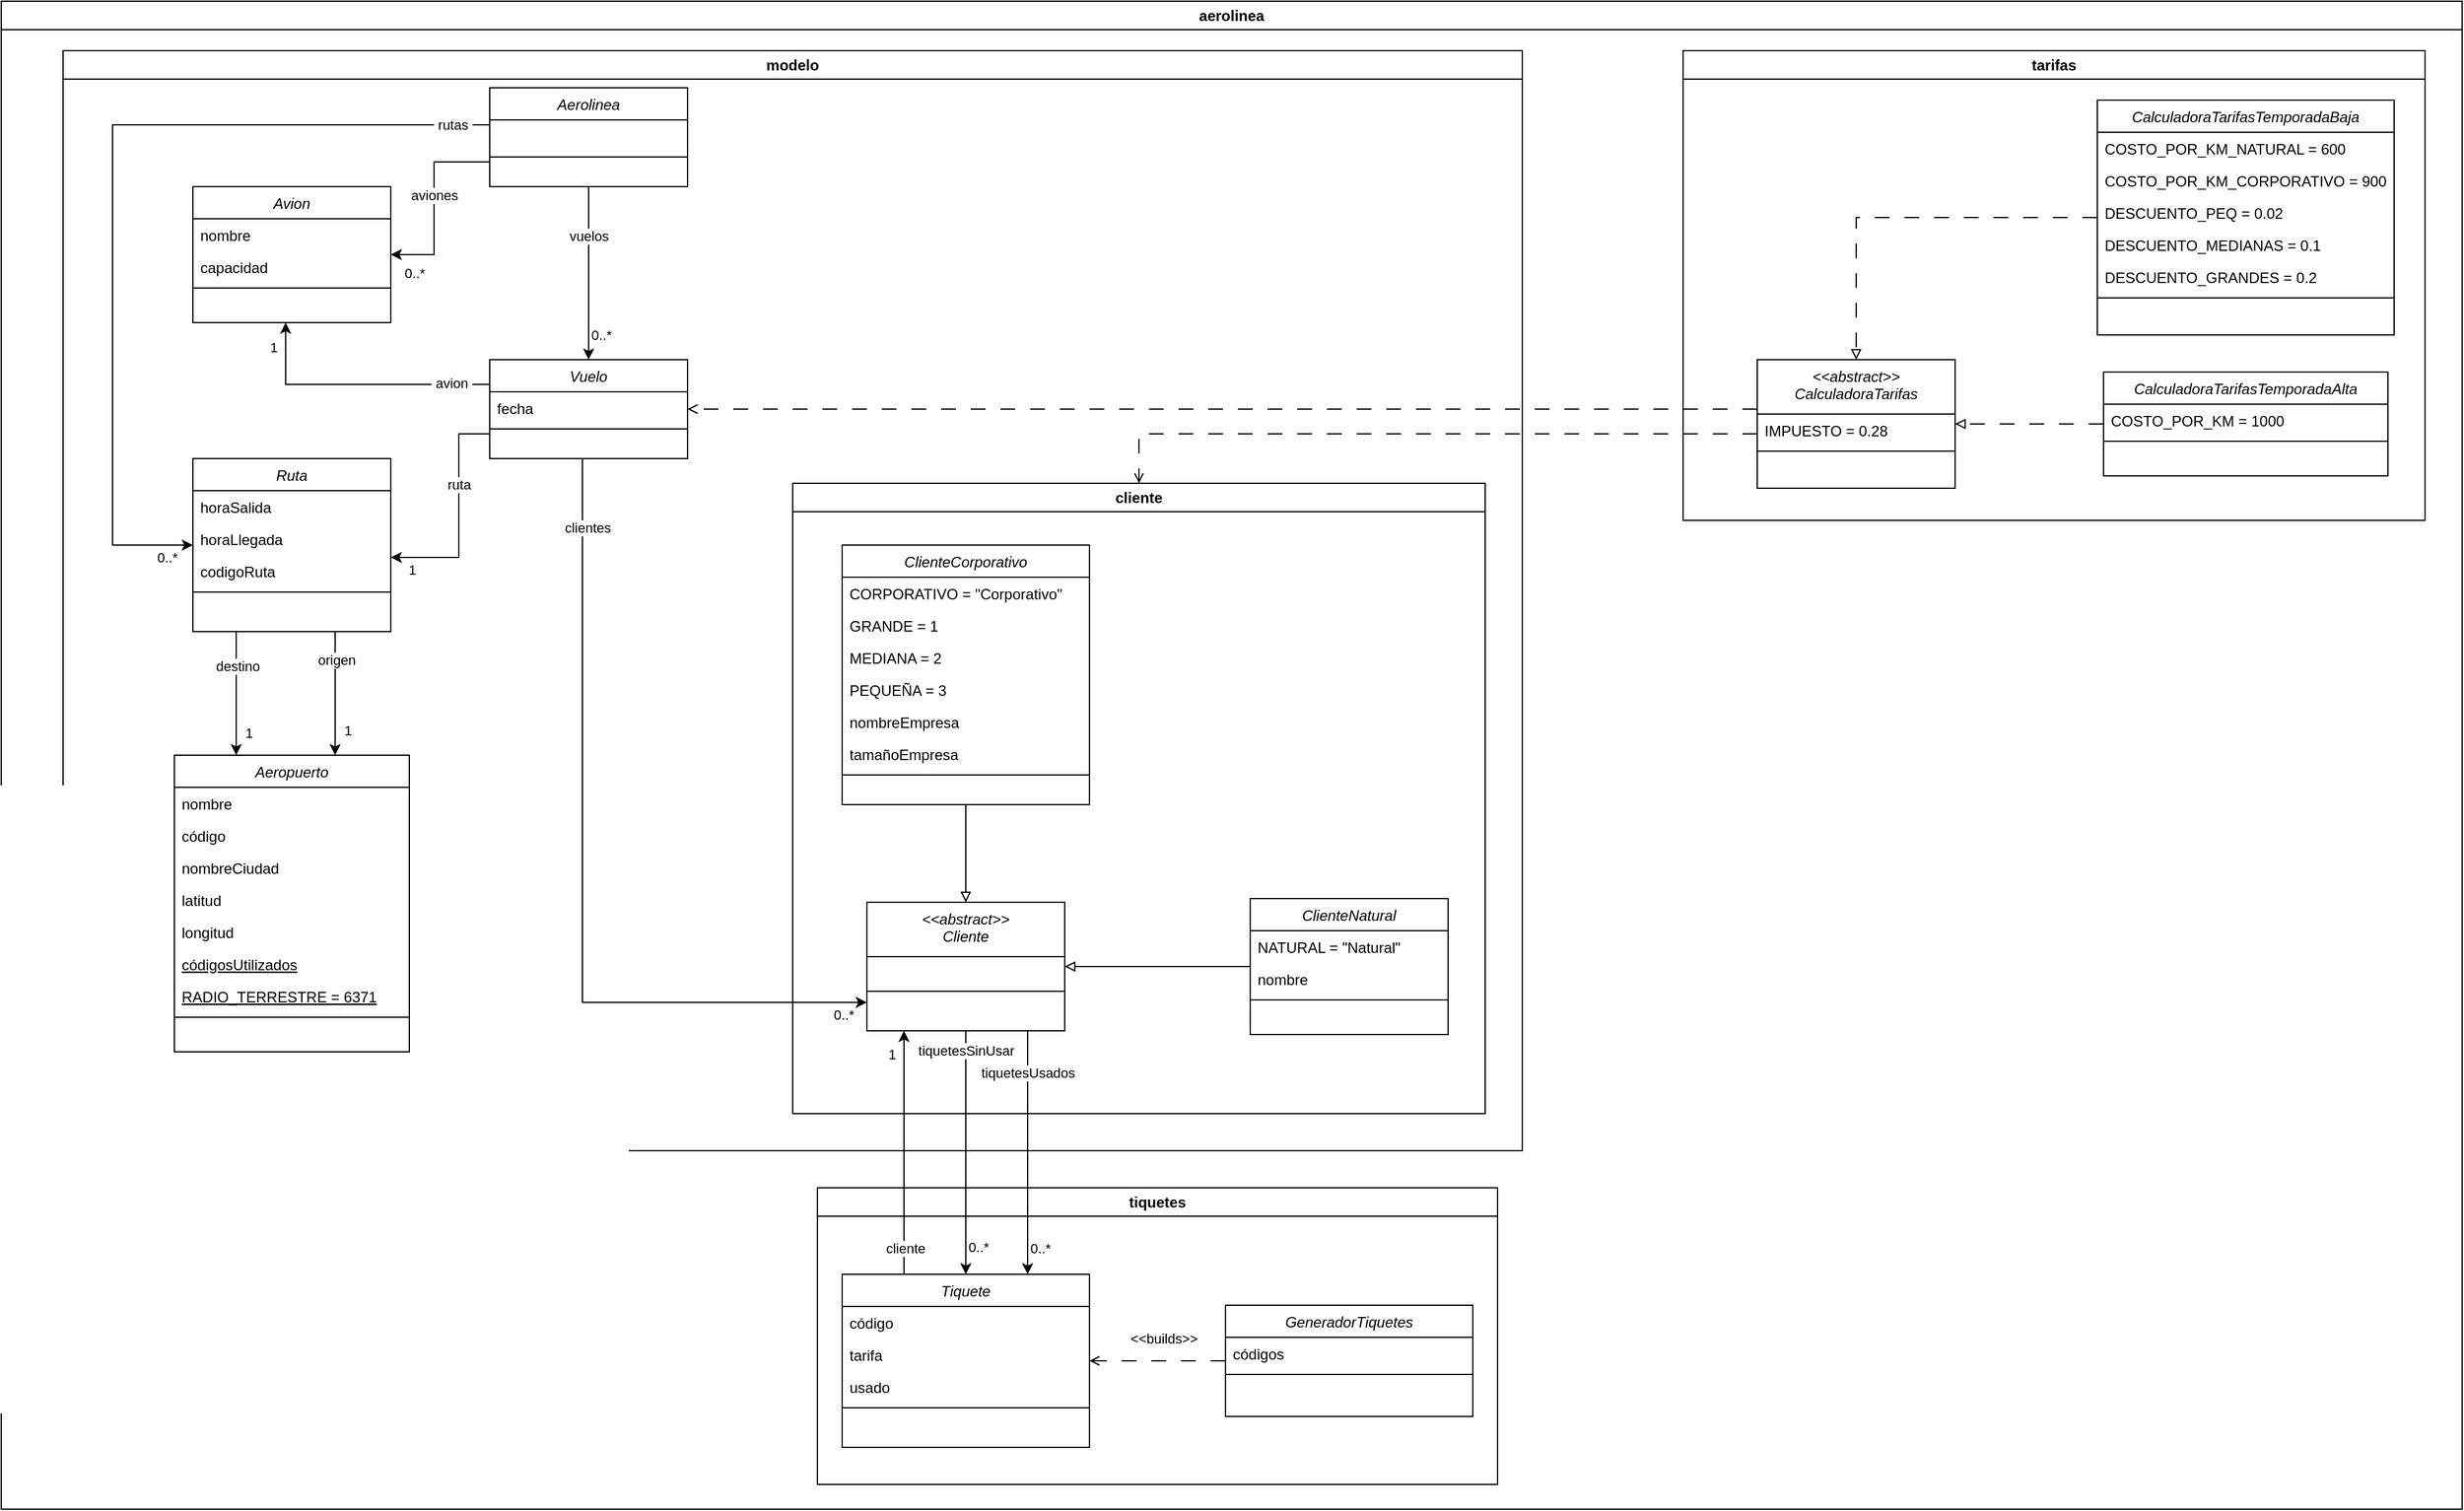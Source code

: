 <mxfile version="24.2.1" type="device">
  <diagram id="C5RBs43oDa-KdzZeNtuy" name="Page-1">
    <mxGraphModel dx="1026" dy="692" grid="1" gridSize="10" guides="1" tooltips="1" connect="1" arrows="1" fold="1" page="1" pageScale="1" pageWidth="3300" pageHeight="4681" math="0" shadow="0">
      <root>
        <mxCell id="WIyWlLk6GJQsqaUBKTNV-0" />
        <mxCell id="WIyWlLk6GJQsqaUBKTNV-1" parent="WIyWlLk6GJQsqaUBKTNV-0" />
        <mxCell id="BWTMFTz7C0LnyQWDMruu-101" value="aerolinea" style="swimlane;whiteSpace=wrap;html=1;" parent="WIyWlLk6GJQsqaUBKTNV-1" vertex="1">
          <mxGeometry x="100" y="830" width="1990" height="1220" as="geometry">
            <mxRectangle x="100" y="830" width="90" height="30" as="alternateBounds" />
          </mxGeometry>
        </mxCell>
        <mxCell id="BWTMFTz7C0LnyQWDMruu-44" value="modelo" style="swimlane;whiteSpace=wrap;html=1;" parent="BWTMFTz7C0LnyQWDMruu-101" vertex="1">
          <mxGeometry x="50" y="40" width="1180" height="890" as="geometry" />
        </mxCell>
        <mxCell id="BWTMFTz7C0LnyQWDMruu-68" value="cliente" style="swimlane;whiteSpace=wrap;html=1;" parent="BWTMFTz7C0LnyQWDMruu-44" vertex="1">
          <mxGeometry x="590" y="350" width="560" height="510" as="geometry" />
        </mxCell>
        <mxCell id="BWTMFTz7C0LnyQWDMruu-51" value="ClienteCorporativo" style="swimlane;fontStyle=2;align=center;verticalAlign=top;childLayout=stackLayout;horizontal=1;startSize=26;horizontalStack=0;resizeParent=1;resizeLast=0;collapsible=1;marginBottom=0;rounded=0;shadow=0;strokeWidth=1;" parent="BWTMFTz7C0LnyQWDMruu-68" vertex="1">
          <mxGeometry x="40" y="50" width="200" height="210" as="geometry">
            <mxRectangle x="230" y="140" width="160" height="26" as="alternateBounds" />
          </mxGeometry>
        </mxCell>
        <mxCell id="BWTMFTz7C0LnyQWDMruu-52" value="CORPORATIVO = &quot;Corporativo&quot;" style="text;align=left;verticalAlign=top;spacingLeft=4;spacingRight=4;overflow=hidden;rotatable=0;points=[[0,0.5],[1,0.5]];portConstraint=eastwest;" parent="BWTMFTz7C0LnyQWDMruu-51" vertex="1">
          <mxGeometry y="26" width="200" height="26" as="geometry" />
        </mxCell>
        <mxCell id="BWTMFTz7C0LnyQWDMruu-63" value="GRANDE = 1" style="text;align=left;verticalAlign=top;spacingLeft=4;spacingRight=4;overflow=hidden;rotatable=0;points=[[0,0.5],[1,0.5]];portConstraint=eastwest;" parent="BWTMFTz7C0LnyQWDMruu-51" vertex="1">
          <mxGeometry y="52" width="200" height="26" as="geometry" />
        </mxCell>
        <mxCell id="BWTMFTz7C0LnyQWDMruu-64" value="MEDIANA = 2" style="text;align=left;verticalAlign=top;spacingLeft=4;spacingRight=4;overflow=hidden;rotatable=0;points=[[0,0.5],[1,0.5]];portConstraint=eastwest;" parent="BWTMFTz7C0LnyQWDMruu-51" vertex="1">
          <mxGeometry y="78" width="200" height="26" as="geometry" />
        </mxCell>
        <mxCell id="BWTMFTz7C0LnyQWDMruu-65" value="PEQUEÑA = 3" style="text;align=left;verticalAlign=top;spacingLeft=4;spacingRight=4;overflow=hidden;rotatable=0;points=[[0,0.5],[1,0.5]];portConstraint=eastwest;" parent="BWTMFTz7C0LnyQWDMruu-51" vertex="1">
          <mxGeometry y="104" width="200" height="26" as="geometry" />
        </mxCell>
        <mxCell id="BWTMFTz7C0LnyQWDMruu-66" value="nombreEmpresa" style="text;align=left;verticalAlign=top;spacingLeft=4;spacingRight=4;overflow=hidden;rotatable=0;points=[[0,0.5],[1,0.5]];portConstraint=eastwest;" parent="BWTMFTz7C0LnyQWDMruu-51" vertex="1">
          <mxGeometry y="130" width="200" height="26" as="geometry" />
        </mxCell>
        <mxCell id="BWTMFTz7C0LnyQWDMruu-67" value="tamañoEmpresa" style="text;align=left;verticalAlign=top;spacingLeft=4;spacingRight=4;overflow=hidden;rotatable=0;points=[[0,0.5],[1,0.5]];portConstraint=eastwest;" parent="BWTMFTz7C0LnyQWDMruu-51" vertex="1">
          <mxGeometry y="156" width="200" height="26" as="geometry" />
        </mxCell>
        <mxCell id="BWTMFTz7C0LnyQWDMruu-53" value="" style="line;html=1;strokeWidth=1;align=left;verticalAlign=middle;spacingTop=-1;spacingLeft=3;spacingRight=3;rotatable=0;labelPosition=right;points=[];portConstraint=eastwest;" parent="BWTMFTz7C0LnyQWDMruu-51" vertex="1">
          <mxGeometry y="182" width="200" height="8" as="geometry" />
        </mxCell>
        <mxCell id="BWTMFTz7C0LnyQWDMruu-45" value="&lt;&lt;abstract&gt;&gt;&#xa;Cliente" style="swimlane;fontStyle=2;align=center;verticalAlign=top;childLayout=stackLayout;horizontal=1;startSize=44;horizontalStack=0;resizeParent=1;resizeLast=0;collapsible=1;marginBottom=0;rounded=0;shadow=0;strokeWidth=1;" parent="BWTMFTz7C0LnyQWDMruu-68" vertex="1">
          <mxGeometry x="60" y="339" width="160" height="104" as="geometry">
            <mxRectangle x="230" y="140" width="160" height="26" as="alternateBounds" />
          </mxGeometry>
        </mxCell>
        <mxCell id="BWTMFTz7C0LnyQWDMruu-46" value="fecha" style="text;align=left;verticalAlign=top;spacingLeft=4;spacingRight=4;overflow=hidden;rotatable=0;points=[[0,0.5],[1,0.5]];portConstraint=eastwest;fontColor=#FFFFFF;" parent="BWTMFTz7C0LnyQWDMruu-45" vertex="1">
          <mxGeometry y="44" width="160" height="24" as="geometry" />
        </mxCell>
        <mxCell id="BWTMFTz7C0LnyQWDMruu-47" value="" style="line;html=1;strokeWidth=1;align=left;verticalAlign=middle;spacingTop=-1;spacingLeft=3;spacingRight=3;rotatable=0;labelPosition=right;points=[];portConstraint=eastwest;" parent="BWTMFTz7C0LnyQWDMruu-45" vertex="1">
          <mxGeometry y="68" width="160" height="8" as="geometry" />
        </mxCell>
        <mxCell id="BWTMFTz7C0LnyQWDMruu-58" style="edgeStyle=orthogonalEdgeStyle;rounded=0;orthogonalLoop=1;jettySize=auto;html=1;endArrow=block;endFill=0;" parent="BWTMFTz7C0LnyQWDMruu-68" source="BWTMFTz7C0LnyQWDMruu-51" target="BWTMFTz7C0LnyQWDMruu-45" edge="1">
          <mxGeometry relative="1" as="geometry" />
        </mxCell>
        <mxCell id="BWTMFTz7C0LnyQWDMruu-54" value="ClienteNatural" style="swimlane;fontStyle=2;align=center;verticalAlign=top;childLayout=stackLayout;horizontal=1;startSize=26;horizontalStack=0;resizeParent=1;resizeLast=0;collapsible=1;marginBottom=0;rounded=0;shadow=0;strokeWidth=1;" parent="BWTMFTz7C0LnyQWDMruu-68" vertex="1">
          <mxGeometry x="370" y="336" width="160" height="110" as="geometry">
            <mxRectangle x="230" y="140" width="160" height="26" as="alternateBounds" />
          </mxGeometry>
        </mxCell>
        <mxCell id="BWTMFTz7C0LnyQWDMruu-55" value="NATURAL = &quot;Natural&quot;" style="text;align=left;verticalAlign=top;spacingLeft=4;spacingRight=4;overflow=hidden;rotatable=0;points=[[0,0.5],[1,0.5]];portConstraint=eastwest;" parent="BWTMFTz7C0LnyQWDMruu-54" vertex="1">
          <mxGeometry y="26" width="160" height="26" as="geometry" />
        </mxCell>
        <mxCell id="BWTMFTz7C0LnyQWDMruu-62" value="nombre" style="text;align=left;verticalAlign=top;spacingLeft=4;spacingRight=4;overflow=hidden;rotatable=0;points=[[0,0.5],[1,0.5]];portConstraint=eastwest;fontStyle=0" parent="BWTMFTz7C0LnyQWDMruu-54" vertex="1">
          <mxGeometry y="52" width="160" height="26" as="geometry" />
        </mxCell>
        <mxCell id="BWTMFTz7C0LnyQWDMruu-56" value="" style="line;html=1;strokeWidth=1;align=left;verticalAlign=middle;spacingTop=-1;spacingLeft=3;spacingRight=3;rotatable=0;labelPosition=right;points=[];portConstraint=eastwest;" parent="BWTMFTz7C0LnyQWDMruu-54" vertex="1">
          <mxGeometry y="78" width="160" height="8" as="geometry" />
        </mxCell>
        <mxCell id="BWTMFTz7C0LnyQWDMruu-57" style="edgeStyle=orthogonalEdgeStyle;rounded=0;orthogonalLoop=1;jettySize=auto;html=1;endArrow=block;endFill=0;" parent="BWTMFTz7C0LnyQWDMruu-68" source="BWTMFTz7C0LnyQWDMruu-54" target="BWTMFTz7C0LnyQWDMruu-45" edge="1">
          <mxGeometry relative="1" as="geometry" />
        </mxCell>
        <mxCell id="BWTMFTz7C0LnyQWDMruu-3" value="Aerolinea" style="swimlane;fontStyle=2;align=center;verticalAlign=top;childLayout=stackLayout;horizontal=1;startSize=26;horizontalStack=0;resizeParent=1;resizeLast=0;collapsible=1;marginBottom=0;rounded=0;shadow=0;strokeWidth=1;" parent="BWTMFTz7C0LnyQWDMruu-44" vertex="1">
          <mxGeometry x="345" y="30" width="160" height="80" as="geometry">
            <mxRectangle x="230" y="140" width="160" height="26" as="alternateBounds" />
          </mxGeometry>
        </mxCell>
        <mxCell id="BWTMFTz7C0LnyQWDMruu-4" value="fecha" style="text;align=left;verticalAlign=top;spacingLeft=4;spacingRight=4;overflow=hidden;rotatable=0;points=[[0,0.5],[1,0.5]];portConstraint=eastwest;fontColor=#FFFFFF;" parent="BWTMFTz7C0LnyQWDMruu-3" vertex="1">
          <mxGeometry y="26" width="160" height="26" as="geometry" />
        </mxCell>
        <mxCell id="BWTMFTz7C0LnyQWDMruu-5" value="" style="line;html=1;strokeWidth=1;align=left;verticalAlign=middle;spacingTop=-1;spacingLeft=3;spacingRight=3;rotatable=0;labelPosition=right;points=[];portConstraint=eastwest;" parent="BWTMFTz7C0LnyQWDMruu-3" vertex="1">
          <mxGeometry y="52" width="160" height="8" as="geometry" />
        </mxCell>
        <mxCell id="zkfFHV4jXpPFQw0GAbJ--0" value="Vuelo" style="swimlane;fontStyle=2;align=center;verticalAlign=top;childLayout=stackLayout;horizontal=1;startSize=26;horizontalStack=0;resizeParent=1;resizeLast=0;collapsible=1;marginBottom=0;rounded=0;shadow=0;strokeWidth=1;" parent="BWTMFTz7C0LnyQWDMruu-44" vertex="1">
          <mxGeometry x="345" y="250" width="160" height="80" as="geometry">
            <mxRectangle x="230" y="140" width="160" height="26" as="alternateBounds" />
          </mxGeometry>
        </mxCell>
        <mxCell id="zkfFHV4jXpPFQw0GAbJ--1" value="fecha" style="text;align=left;verticalAlign=top;spacingLeft=4;spacingRight=4;overflow=hidden;rotatable=0;points=[[0,0.5],[1,0.5]];portConstraint=eastwest;" parent="zkfFHV4jXpPFQw0GAbJ--0" vertex="1">
          <mxGeometry y="26" width="160" height="26" as="geometry" />
        </mxCell>
        <mxCell id="zkfFHV4jXpPFQw0GAbJ--4" value="" style="line;html=1;strokeWidth=1;align=left;verticalAlign=middle;spacingTop=-1;spacingLeft=3;spacingRight=3;rotatable=0;labelPosition=right;points=[];portConstraint=eastwest;" parent="zkfFHV4jXpPFQw0GAbJ--0" vertex="1">
          <mxGeometry y="52" width="160" height="8" as="geometry" />
        </mxCell>
        <mxCell id="BWTMFTz7C0LnyQWDMruu-0" value="Avion" style="swimlane;fontStyle=2;align=center;verticalAlign=top;childLayout=stackLayout;horizontal=1;startSize=26;horizontalStack=0;resizeParent=1;resizeLast=0;collapsible=1;marginBottom=0;rounded=0;shadow=0;strokeWidth=1;" parent="BWTMFTz7C0LnyQWDMruu-44" vertex="1">
          <mxGeometry x="105" y="110" width="160" height="110" as="geometry">
            <mxRectangle x="230" y="140" width="160" height="26" as="alternateBounds" />
          </mxGeometry>
        </mxCell>
        <mxCell id="BWTMFTz7C0LnyQWDMruu-12" value="nombre" style="text;align=left;verticalAlign=top;spacingLeft=4;spacingRight=4;overflow=hidden;rotatable=0;points=[[0,0.5],[1,0.5]];portConstraint=eastwest;" parent="BWTMFTz7C0LnyQWDMruu-0" vertex="1">
          <mxGeometry y="26" width="160" height="26" as="geometry" />
        </mxCell>
        <mxCell id="BWTMFTz7C0LnyQWDMruu-1" value="capacidad" style="text;align=left;verticalAlign=top;spacingLeft=4;spacingRight=4;overflow=hidden;rotatable=0;points=[[0,0.5],[1,0.5]];portConstraint=eastwest;" parent="BWTMFTz7C0LnyQWDMruu-0" vertex="1">
          <mxGeometry y="52" width="160" height="26" as="geometry" />
        </mxCell>
        <mxCell id="BWTMFTz7C0LnyQWDMruu-2" value="" style="line;html=1;strokeWidth=1;align=left;verticalAlign=middle;spacingTop=-1;spacingLeft=3;spacingRight=3;rotatable=0;labelPosition=right;points=[];portConstraint=eastwest;" parent="BWTMFTz7C0LnyQWDMruu-0" vertex="1">
          <mxGeometry y="78" width="160" height="8" as="geometry" />
        </mxCell>
        <mxCell id="BWTMFTz7C0LnyQWDMruu-6" value="Ruta" style="swimlane;fontStyle=2;align=center;verticalAlign=top;childLayout=stackLayout;horizontal=1;startSize=26;horizontalStack=0;resizeParent=1;resizeLast=0;collapsible=1;marginBottom=0;rounded=0;shadow=0;strokeWidth=1;" parent="BWTMFTz7C0LnyQWDMruu-44" vertex="1">
          <mxGeometry x="105" y="330" width="160" height="140" as="geometry">
            <mxRectangle x="230" y="140" width="160" height="26" as="alternateBounds" />
          </mxGeometry>
        </mxCell>
        <mxCell id="BWTMFTz7C0LnyQWDMruu-13" value="horaSalida" style="text;align=left;verticalAlign=top;spacingLeft=4;spacingRight=4;overflow=hidden;rotatable=0;points=[[0,0.5],[1,0.5]];portConstraint=eastwest;" parent="BWTMFTz7C0LnyQWDMruu-6" vertex="1">
          <mxGeometry y="26" width="160" height="26" as="geometry" />
        </mxCell>
        <mxCell id="BWTMFTz7C0LnyQWDMruu-14" value="horaLlegada" style="text;align=left;verticalAlign=top;spacingLeft=4;spacingRight=4;overflow=hidden;rotatable=0;points=[[0,0.5],[1,0.5]];portConstraint=eastwest;" parent="BWTMFTz7C0LnyQWDMruu-6" vertex="1">
          <mxGeometry y="52" width="160" height="26" as="geometry" />
        </mxCell>
        <mxCell id="BWTMFTz7C0LnyQWDMruu-7" value="codigoRuta" style="text;align=left;verticalAlign=top;spacingLeft=4;spacingRight=4;overflow=hidden;rotatable=0;points=[[0,0.5],[1,0.5]];portConstraint=eastwest;" parent="BWTMFTz7C0LnyQWDMruu-6" vertex="1">
          <mxGeometry y="78" width="160" height="26" as="geometry" />
        </mxCell>
        <mxCell id="BWTMFTz7C0LnyQWDMruu-8" value="" style="line;html=1;strokeWidth=1;align=left;verticalAlign=middle;spacingTop=-1;spacingLeft=3;spacingRight=3;rotatable=0;labelPosition=right;points=[];portConstraint=eastwest;" parent="BWTMFTz7C0LnyQWDMruu-6" vertex="1">
          <mxGeometry y="104" width="160" height="8" as="geometry" />
        </mxCell>
        <mxCell id="BWTMFTz7C0LnyQWDMruu-9" value="Aeropuerto" style="swimlane;fontStyle=2;align=center;verticalAlign=top;childLayout=stackLayout;horizontal=1;startSize=26;horizontalStack=0;resizeParent=1;resizeLast=0;collapsible=1;marginBottom=0;rounded=0;shadow=0;strokeWidth=1;" parent="BWTMFTz7C0LnyQWDMruu-44" vertex="1">
          <mxGeometry x="90" y="570" width="190" height="240" as="geometry">
            <mxRectangle x="230" y="140" width="160" height="26" as="alternateBounds" />
          </mxGeometry>
        </mxCell>
        <mxCell id="BWTMFTz7C0LnyQWDMruu-15" value="nombre" style="text;align=left;verticalAlign=top;spacingLeft=4;spacingRight=4;overflow=hidden;rotatable=0;points=[[0,0.5],[1,0.5]];portConstraint=eastwest;" parent="BWTMFTz7C0LnyQWDMruu-9" vertex="1">
          <mxGeometry y="26" width="190" height="26" as="geometry" />
        </mxCell>
        <mxCell id="BWTMFTz7C0LnyQWDMruu-16" value="código" style="text;align=left;verticalAlign=top;spacingLeft=4;spacingRight=4;overflow=hidden;rotatable=0;points=[[0,0.5],[1,0.5]];portConstraint=eastwest;" parent="BWTMFTz7C0LnyQWDMruu-9" vertex="1">
          <mxGeometry y="52" width="190" height="26" as="geometry" />
        </mxCell>
        <mxCell id="BWTMFTz7C0LnyQWDMruu-17" value="nombreCiudad" style="text;align=left;verticalAlign=top;spacingLeft=4;spacingRight=4;overflow=hidden;rotatable=0;points=[[0,0.5],[1,0.5]];portConstraint=eastwest;" parent="BWTMFTz7C0LnyQWDMruu-9" vertex="1">
          <mxGeometry y="78" width="190" height="26" as="geometry" />
        </mxCell>
        <mxCell id="BWTMFTz7C0LnyQWDMruu-18" value="latitud" style="text;align=left;verticalAlign=top;spacingLeft=4;spacingRight=4;overflow=hidden;rotatable=0;points=[[0,0.5],[1,0.5]];portConstraint=eastwest;" parent="BWTMFTz7C0LnyQWDMruu-9" vertex="1">
          <mxGeometry y="104" width="190" height="26" as="geometry" />
        </mxCell>
        <mxCell id="BWTMFTz7C0LnyQWDMruu-19" value="longitud" style="text;align=left;verticalAlign=top;spacingLeft=4;spacingRight=4;overflow=hidden;rotatable=0;points=[[0,0.5],[1,0.5]];portConstraint=eastwest;" parent="BWTMFTz7C0LnyQWDMruu-9" vertex="1">
          <mxGeometry y="130" width="190" height="26" as="geometry" />
        </mxCell>
        <mxCell id="BWTMFTz7C0LnyQWDMruu-20" value="códigosUtilizados" style="text;align=left;verticalAlign=top;spacingLeft=4;spacingRight=4;overflow=hidden;rotatable=0;points=[[0,0.5],[1,0.5]];portConstraint=eastwest;fontStyle=4" parent="BWTMFTz7C0LnyQWDMruu-9" vertex="1">
          <mxGeometry y="156" width="190" height="26" as="geometry" />
        </mxCell>
        <mxCell id="BWTMFTz7C0LnyQWDMruu-10" value="RADIO_TERRESTRE = 6371" style="text;align=left;verticalAlign=top;spacingLeft=4;spacingRight=4;overflow=hidden;rotatable=0;points=[[0,0.5],[1,0.5]];portConstraint=eastwest;fontStyle=4" parent="BWTMFTz7C0LnyQWDMruu-9" vertex="1">
          <mxGeometry y="182" width="190" height="26" as="geometry" />
        </mxCell>
        <mxCell id="BWTMFTz7C0LnyQWDMruu-11" value="" style="line;html=1;strokeWidth=1;align=left;verticalAlign=middle;spacingTop=-1;spacingLeft=3;spacingRight=3;rotatable=0;labelPosition=right;points=[];portConstraint=eastwest;" parent="BWTMFTz7C0LnyQWDMruu-9" vertex="1">
          <mxGeometry y="208" width="190" height="8" as="geometry" />
        </mxCell>
        <mxCell id="BWTMFTz7C0LnyQWDMruu-39" style="edgeStyle=orthogonalEdgeStyle;rounded=0;orthogonalLoop=1;jettySize=auto;html=1;" parent="BWTMFTz7C0LnyQWDMruu-44" source="BWTMFTz7C0LnyQWDMruu-3" target="zkfFHV4jXpPFQw0GAbJ--0" edge="1">
          <mxGeometry relative="1" as="geometry" />
        </mxCell>
        <mxCell id="BWTMFTz7C0LnyQWDMruu-40" value="vuelos" style="edgeLabel;html=1;align=center;verticalAlign=middle;resizable=0;points=[];" parent="BWTMFTz7C0LnyQWDMruu-39" vertex="1" connectable="0">
          <mxGeometry x="-0.302" y="1" relative="1" as="geometry">
            <mxPoint x="-1" y="-9" as="offset" />
          </mxGeometry>
        </mxCell>
        <mxCell id="BWTMFTz7C0LnyQWDMruu-41" value="0..*" style="edgeLabel;html=1;align=center;verticalAlign=middle;resizable=0;points=[];" parent="BWTMFTz7C0LnyQWDMruu-39" vertex="1" connectable="0">
          <mxGeometry x="0.63" y="3" relative="1" as="geometry">
            <mxPoint x="7" y="6" as="offset" />
          </mxGeometry>
        </mxCell>
        <mxCell id="BWTMFTz7C0LnyQWDMruu-69" style="edgeStyle=orthogonalEdgeStyle;rounded=0;orthogonalLoop=1;jettySize=auto;html=1;" parent="BWTMFTz7C0LnyQWDMruu-44" source="zkfFHV4jXpPFQw0GAbJ--0" target="BWTMFTz7C0LnyQWDMruu-45" edge="1">
          <mxGeometry relative="1" as="geometry">
            <Array as="points">
              <mxPoint x="420" y="770" />
            </Array>
          </mxGeometry>
        </mxCell>
        <mxCell id="BWTMFTz7C0LnyQWDMruu-70" value="clientes" style="edgeLabel;html=1;align=center;verticalAlign=middle;resizable=0;points=[];" parent="BWTMFTz7C0LnyQWDMruu-69" vertex="1" connectable="0">
          <mxGeometry x="-0.833" y="4" relative="1" as="geometry">
            <mxPoint as="offset" />
          </mxGeometry>
        </mxCell>
        <mxCell id="BWTMFTz7C0LnyQWDMruu-71" value="0..*" style="edgeLabel;html=1;align=center;verticalAlign=middle;resizable=0;points=[];" parent="BWTMFTz7C0LnyQWDMruu-69" vertex="1" connectable="0">
          <mxGeometry x="0.548" y="-4" relative="1" as="geometry">
            <mxPoint x="132" y="6" as="offset" />
          </mxGeometry>
        </mxCell>
        <mxCell id="BWTMFTz7C0LnyQWDMruu-31" value="1" style="edgeStyle=orthogonalEdgeStyle;rounded=0;orthogonalLoop=1;jettySize=auto;html=1;" parent="BWTMFTz7C0LnyQWDMruu-44" source="zkfFHV4jXpPFQw0GAbJ--0" target="BWTMFTz7C0LnyQWDMruu-0" edge="1">
          <mxGeometry x="0.809" y="10" relative="1" as="geometry">
            <Array as="points">
              <mxPoint x="180" y="270" />
            </Array>
            <mxPoint y="-1" as="offset" />
          </mxGeometry>
        </mxCell>
        <mxCell id="BWTMFTz7C0LnyQWDMruu-32" value="&amp;nbsp;avion&amp;nbsp;" style="edgeLabel;html=1;align=center;verticalAlign=middle;resizable=0;points=[];" parent="BWTMFTz7C0LnyQWDMruu-31" vertex="1" connectable="0">
          <mxGeometry x="-0.709" y="-1" relative="1" as="geometry">
            <mxPoint as="offset" />
          </mxGeometry>
        </mxCell>
        <mxCell id="BWTMFTz7C0LnyQWDMruu-36" style="edgeStyle=orthogonalEdgeStyle;rounded=0;orthogonalLoop=1;jettySize=auto;html=1;" parent="BWTMFTz7C0LnyQWDMruu-44" source="BWTMFTz7C0LnyQWDMruu-3" target="BWTMFTz7C0LnyQWDMruu-0" edge="1">
          <mxGeometry relative="1" as="geometry">
            <Array as="points">
              <mxPoint x="300" y="90" />
              <mxPoint x="300" y="165" />
            </Array>
          </mxGeometry>
        </mxCell>
        <mxCell id="BWTMFTz7C0LnyQWDMruu-37" value="aviones" style="edgeLabel;html=1;align=center;verticalAlign=middle;resizable=0;points=[];" parent="BWTMFTz7C0LnyQWDMruu-36" vertex="1" connectable="0">
          <mxGeometry x="-0.071" relative="1" as="geometry">
            <mxPoint as="offset" />
          </mxGeometry>
        </mxCell>
        <mxCell id="BWTMFTz7C0LnyQWDMruu-38" value="0..*" style="edgeLabel;html=1;align=center;verticalAlign=middle;resizable=0;points=[];" parent="BWTMFTz7C0LnyQWDMruu-36" vertex="1" connectable="0">
          <mxGeometry x="0.688" y="-1" relative="1" as="geometry">
            <mxPoint x="-5" y="16" as="offset" />
          </mxGeometry>
        </mxCell>
        <mxCell id="BWTMFTz7C0LnyQWDMruu-33" style="edgeStyle=orthogonalEdgeStyle;rounded=0;orthogonalLoop=1;jettySize=auto;html=1;" parent="BWTMFTz7C0LnyQWDMruu-44" source="BWTMFTz7C0LnyQWDMruu-3" target="BWTMFTz7C0LnyQWDMruu-6" edge="1">
          <mxGeometry relative="1" as="geometry">
            <Array as="points">
              <mxPoint x="40" y="60" />
              <mxPoint x="40" y="400" />
            </Array>
          </mxGeometry>
        </mxCell>
        <mxCell id="BWTMFTz7C0LnyQWDMruu-34" value="&amp;nbsp;rutas&amp;nbsp;" style="edgeLabel;html=1;align=center;verticalAlign=middle;resizable=0;points=[];" parent="BWTMFTz7C0LnyQWDMruu-33" vertex="1" connectable="0">
          <mxGeometry x="-0.841" relative="1" as="geometry">
            <mxPoint x="26" as="offset" />
          </mxGeometry>
        </mxCell>
        <mxCell id="BWTMFTz7C0LnyQWDMruu-35" value="0..*" style="edgeLabel;html=1;align=center;verticalAlign=middle;resizable=0;points=[];" parent="BWTMFTz7C0LnyQWDMruu-33" vertex="1" connectable="0">
          <mxGeometry x="0.915" y="1" relative="1" as="geometry">
            <mxPoint x="9" y="11" as="offset" />
          </mxGeometry>
        </mxCell>
        <mxCell id="BWTMFTz7C0LnyQWDMruu-28" style="edgeStyle=orthogonalEdgeStyle;rounded=0;orthogonalLoop=1;jettySize=auto;html=1;" parent="BWTMFTz7C0LnyQWDMruu-44" source="zkfFHV4jXpPFQw0GAbJ--0" target="BWTMFTz7C0LnyQWDMruu-6" edge="1">
          <mxGeometry relative="1" as="geometry">
            <mxPoint x="360" y="380" as="sourcePoint" />
            <Array as="points">
              <mxPoint x="320" y="310" />
              <mxPoint x="320" y="410" />
            </Array>
          </mxGeometry>
        </mxCell>
        <mxCell id="BWTMFTz7C0LnyQWDMruu-29" value="ruta" style="edgeLabel;html=1;align=center;verticalAlign=middle;resizable=0;points=[];" parent="BWTMFTz7C0LnyQWDMruu-28" vertex="1" connectable="0">
          <mxGeometry x="-0.549" relative="1" as="geometry">
            <mxPoint y="25" as="offset" />
          </mxGeometry>
        </mxCell>
        <mxCell id="BWTMFTz7C0LnyQWDMruu-30" value="1" style="edgeLabel;html=1;align=center;verticalAlign=middle;resizable=0;points=[];" parent="BWTMFTz7C0LnyQWDMruu-28" vertex="1" connectable="0">
          <mxGeometry x="0.816" y="1" relative="1" as="geometry">
            <mxPoint y="9" as="offset" />
          </mxGeometry>
        </mxCell>
        <mxCell id="BWTMFTz7C0LnyQWDMruu-21" style="edgeStyle=orthogonalEdgeStyle;rounded=0;orthogonalLoop=1;jettySize=auto;html=1;" parent="BWTMFTz7C0LnyQWDMruu-44" source="BWTMFTz7C0LnyQWDMruu-6" target="BWTMFTz7C0LnyQWDMruu-9" edge="1">
          <mxGeometry relative="1" as="geometry">
            <Array as="points">
              <mxPoint x="220" y="530" />
              <mxPoint x="220" y="530" />
            </Array>
          </mxGeometry>
        </mxCell>
        <mxCell id="BWTMFTz7C0LnyQWDMruu-23" value="origen" style="edgeLabel;html=1;align=center;verticalAlign=middle;resizable=0;points=[];" parent="BWTMFTz7C0LnyQWDMruu-21" vertex="1" connectable="0">
          <mxGeometry x="-0.554" y="1" relative="1" as="geometry">
            <mxPoint as="offset" />
          </mxGeometry>
        </mxCell>
        <mxCell id="BWTMFTz7C0LnyQWDMruu-24" value="1" style="edgeLabel;html=1;align=center;verticalAlign=middle;resizable=0;points=[];" parent="BWTMFTz7C0LnyQWDMruu-21" vertex="1" connectable="0">
          <mxGeometry x="0.551" y="-3" relative="1" as="geometry">
            <mxPoint x="13" y="2" as="offset" />
          </mxGeometry>
        </mxCell>
        <mxCell id="BWTMFTz7C0LnyQWDMruu-22" style="edgeStyle=orthogonalEdgeStyle;rounded=0;orthogonalLoop=1;jettySize=auto;html=1;" parent="BWTMFTz7C0LnyQWDMruu-44" source="BWTMFTz7C0LnyQWDMruu-6" target="BWTMFTz7C0LnyQWDMruu-9" edge="1">
          <mxGeometry relative="1" as="geometry">
            <Array as="points">
              <mxPoint x="140" y="530" />
              <mxPoint x="140" y="530" />
            </Array>
          </mxGeometry>
        </mxCell>
        <mxCell id="BWTMFTz7C0LnyQWDMruu-25" value="destino" style="edgeLabel;html=1;align=center;verticalAlign=middle;resizable=0;points=[];" parent="BWTMFTz7C0LnyQWDMruu-22" vertex="1" connectable="0">
          <mxGeometry x="-0.695" y="1" relative="1" as="geometry">
            <mxPoint y="12" as="offset" />
          </mxGeometry>
        </mxCell>
        <mxCell id="BWTMFTz7C0LnyQWDMruu-27" value="1" style="edgeLabel;html=1;align=center;verticalAlign=middle;resizable=0;points=[];" parent="BWTMFTz7C0LnyQWDMruu-22" vertex="1" connectable="0">
          <mxGeometry x="0.639" relative="1" as="geometry">
            <mxPoint x="10" as="offset" />
          </mxGeometry>
        </mxCell>
        <mxCell id="BWTMFTz7C0LnyQWDMruu-72" value="tiquetes" style="swimlane;whiteSpace=wrap;html=1;" parent="BWTMFTz7C0LnyQWDMruu-101" vertex="1">
          <mxGeometry x="660" y="960" width="550" height="240" as="geometry" />
        </mxCell>
        <mxCell id="BWTMFTz7C0LnyQWDMruu-73" value="Tiquete" style="swimlane;fontStyle=2;align=center;verticalAlign=top;childLayout=stackLayout;horizontal=1;startSize=26;horizontalStack=0;resizeParent=1;resizeLast=0;collapsible=1;marginBottom=0;rounded=0;shadow=0;strokeWidth=1;" parent="BWTMFTz7C0LnyQWDMruu-72" vertex="1">
          <mxGeometry x="20" y="70" width="200" height="140" as="geometry">
            <mxRectangle x="230" y="140" width="160" height="26" as="alternateBounds" />
          </mxGeometry>
        </mxCell>
        <mxCell id="BWTMFTz7C0LnyQWDMruu-74" value="código" style="text;align=left;verticalAlign=top;spacingLeft=4;spacingRight=4;overflow=hidden;rotatable=0;points=[[0,0.5],[1,0.5]];portConstraint=eastwest;" parent="BWTMFTz7C0LnyQWDMruu-73" vertex="1">
          <mxGeometry y="26" width="200" height="26" as="geometry" />
        </mxCell>
        <mxCell id="BWTMFTz7C0LnyQWDMruu-75" value="tarifa" style="text;align=left;verticalAlign=top;spacingLeft=4;spacingRight=4;overflow=hidden;rotatable=0;points=[[0,0.5],[1,0.5]];portConstraint=eastwest;" parent="BWTMFTz7C0LnyQWDMruu-73" vertex="1">
          <mxGeometry y="52" width="200" height="26" as="geometry" />
        </mxCell>
        <mxCell id="BWTMFTz7C0LnyQWDMruu-76" value="usado" style="text;align=left;verticalAlign=top;spacingLeft=4;spacingRight=4;overflow=hidden;rotatable=0;points=[[0,0.5],[1,0.5]];portConstraint=eastwest;" parent="BWTMFTz7C0LnyQWDMruu-73" vertex="1">
          <mxGeometry y="78" width="200" height="26" as="geometry" />
        </mxCell>
        <mxCell id="BWTMFTz7C0LnyQWDMruu-80" value="" style="line;html=1;strokeWidth=1;align=left;verticalAlign=middle;spacingTop=-1;spacingLeft=3;spacingRight=3;rotatable=0;labelPosition=right;points=[];portConstraint=eastwest;" parent="BWTMFTz7C0LnyQWDMruu-73" vertex="1">
          <mxGeometry y="104" width="200" height="8" as="geometry" />
        </mxCell>
        <mxCell id="BWTMFTz7C0LnyQWDMruu-89" style="edgeStyle=orthogonalEdgeStyle;rounded=0;orthogonalLoop=1;jettySize=auto;html=1;dashed=1;dashPattern=12 12;endArrow=open;endFill=0;" parent="BWTMFTz7C0LnyQWDMruu-72" source="BWTMFTz7C0LnyQWDMruu-81" target="BWTMFTz7C0LnyQWDMruu-73" edge="1">
          <mxGeometry relative="1" as="geometry" />
        </mxCell>
        <mxCell id="BWTMFTz7C0LnyQWDMruu-90" value="&amp;lt;&amp;lt;builds&amp;gt;&amp;gt;" style="edgeLabel;html=1;align=center;verticalAlign=middle;resizable=0;points=[];" parent="BWTMFTz7C0LnyQWDMruu-89" vertex="1" connectable="0">
          <mxGeometry x="-0.085" y="4" relative="1" as="geometry">
            <mxPoint y="-22" as="offset" />
          </mxGeometry>
        </mxCell>
        <mxCell id="BWTMFTz7C0LnyQWDMruu-81" value="GeneradorTiquetes" style="swimlane;fontStyle=2;align=center;verticalAlign=top;childLayout=stackLayout;horizontal=1;startSize=26;horizontalStack=0;resizeParent=1;resizeLast=0;collapsible=1;marginBottom=0;rounded=0;shadow=0;strokeWidth=1;" parent="BWTMFTz7C0LnyQWDMruu-72" vertex="1">
          <mxGeometry x="330" y="95" width="200" height="90" as="geometry">
            <mxRectangle x="230" y="140" width="160" height="26" as="alternateBounds" />
          </mxGeometry>
        </mxCell>
        <mxCell id="BWTMFTz7C0LnyQWDMruu-82" value="códigos" style="text;align=left;verticalAlign=top;spacingLeft=4;spacingRight=4;overflow=hidden;rotatable=0;points=[[0,0.5],[1,0.5]];portConstraint=eastwest;" parent="BWTMFTz7C0LnyQWDMruu-81" vertex="1">
          <mxGeometry y="26" width="200" height="26" as="geometry" />
        </mxCell>
        <mxCell id="BWTMFTz7C0LnyQWDMruu-85" value="" style="line;html=1;strokeWidth=1;align=left;verticalAlign=middle;spacingTop=-1;spacingLeft=3;spacingRight=3;rotatable=0;labelPosition=right;points=[];portConstraint=eastwest;" parent="BWTMFTz7C0LnyQWDMruu-81" vertex="1">
          <mxGeometry y="52" width="200" height="8" as="geometry" />
        </mxCell>
        <mxCell id="BWTMFTz7C0LnyQWDMruu-92" style="edgeStyle=orthogonalEdgeStyle;rounded=0;orthogonalLoop=1;jettySize=auto;html=1;" parent="BWTMFTz7C0LnyQWDMruu-101" source="BWTMFTz7C0LnyQWDMruu-73" target="BWTMFTz7C0LnyQWDMruu-45" edge="1">
          <mxGeometry relative="1" as="geometry">
            <Array as="points">
              <mxPoint x="730" y="940" />
              <mxPoint x="730" y="940" />
            </Array>
          </mxGeometry>
        </mxCell>
        <mxCell id="BWTMFTz7C0LnyQWDMruu-93" value="cliente" style="edgeLabel;html=1;align=center;verticalAlign=middle;resizable=0;points=[];" parent="BWTMFTz7C0LnyQWDMruu-92" vertex="1" connectable="0">
          <mxGeometry x="-0.78" y="-1" relative="1" as="geometry">
            <mxPoint as="offset" />
          </mxGeometry>
        </mxCell>
        <mxCell id="BWTMFTz7C0LnyQWDMruu-94" value="1" style="edgeLabel;html=1;align=center;verticalAlign=middle;resizable=0;points=[];" parent="BWTMFTz7C0LnyQWDMruu-92" vertex="1" connectable="0">
          <mxGeometry x="0.752" y="-1" relative="1" as="geometry">
            <mxPoint x="-11" y="-6" as="offset" />
          </mxGeometry>
        </mxCell>
        <mxCell id="BWTMFTz7C0LnyQWDMruu-95" style="edgeStyle=orthogonalEdgeStyle;rounded=0;orthogonalLoop=1;jettySize=auto;html=1;" parent="BWTMFTz7C0LnyQWDMruu-101" source="BWTMFTz7C0LnyQWDMruu-45" target="BWTMFTz7C0LnyQWDMruu-73" edge="1">
          <mxGeometry relative="1" as="geometry">
            <Array as="points">
              <mxPoint x="780" y="940" />
              <mxPoint x="780" y="940" />
            </Array>
          </mxGeometry>
        </mxCell>
        <mxCell id="BWTMFTz7C0LnyQWDMruu-97" value="tiquetesSinUsar" style="edgeLabel;html=1;align=center;verticalAlign=middle;resizable=0;points=[];" parent="BWTMFTz7C0LnyQWDMruu-95" vertex="1" connectable="0">
          <mxGeometry x="-0.841" y="-2" relative="1" as="geometry">
            <mxPoint x="2" as="offset" />
          </mxGeometry>
        </mxCell>
        <mxCell id="BWTMFTz7C0LnyQWDMruu-98" value="0..*" style="edgeLabel;html=1;align=center;verticalAlign=middle;resizable=0;points=[];" parent="BWTMFTz7C0LnyQWDMruu-95" vertex="1" connectable="0">
          <mxGeometry x="0.77" y="-1" relative="1" as="geometry">
            <mxPoint x="11" as="offset" />
          </mxGeometry>
        </mxCell>
        <mxCell id="BWTMFTz7C0LnyQWDMruu-96" style="edgeStyle=orthogonalEdgeStyle;rounded=0;orthogonalLoop=1;jettySize=auto;html=1;" parent="BWTMFTz7C0LnyQWDMruu-101" source="BWTMFTz7C0LnyQWDMruu-45" target="BWTMFTz7C0LnyQWDMruu-73" edge="1">
          <mxGeometry relative="1" as="geometry">
            <Array as="points">
              <mxPoint x="830" y="940" />
              <mxPoint x="830" y="940" />
            </Array>
          </mxGeometry>
        </mxCell>
        <mxCell id="BWTMFTz7C0LnyQWDMruu-99" value="tiquetesUsados" style="edgeLabel;html=1;align=center;verticalAlign=middle;resizable=0;points=[];" parent="BWTMFTz7C0LnyQWDMruu-96" vertex="1" connectable="0">
          <mxGeometry x="-0.653" relative="1" as="geometry">
            <mxPoint as="offset" />
          </mxGeometry>
        </mxCell>
        <mxCell id="BWTMFTz7C0LnyQWDMruu-100" value="0..*" style="edgeLabel;html=1;align=center;verticalAlign=middle;resizable=0;points=[];" parent="BWTMFTz7C0LnyQWDMruu-96" vertex="1" connectable="0">
          <mxGeometry x="0.789" y="-2" relative="1" as="geometry">
            <mxPoint x="12" as="offset" />
          </mxGeometry>
        </mxCell>
        <mxCell id="BWTMFTz7C0LnyQWDMruu-411" value="tarifas" style="swimlane;whiteSpace=wrap;html=1;" parent="BWTMFTz7C0LnyQWDMruu-101" vertex="1">
          <mxGeometry x="1360" y="40" width="600" height="380" as="geometry" />
        </mxCell>
        <mxCell id="BWTMFTz7C0LnyQWDMruu-412" value="CalculadoraTarifasTemporadaBaja" style="swimlane;fontStyle=2;align=center;verticalAlign=top;childLayout=stackLayout;horizontal=1;startSize=26;horizontalStack=0;resizeParent=1;resizeLast=0;collapsible=1;marginBottom=0;rounded=0;shadow=0;strokeWidth=1;" parent="BWTMFTz7C0LnyQWDMruu-411" vertex="1">
          <mxGeometry x="335" y="40" width="240" height="190" as="geometry">
            <mxRectangle x="230" y="140" width="160" height="26" as="alternateBounds" />
          </mxGeometry>
        </mxCell>
        <mxCell id="BWTMFTz7C0LnyQWDMruu-413" value="COSTO_POR_KM_NATURAL = 600" style="text;align=left;verticalAlign=top;spacingLeft=4;spacingRight=4;overflow=hidden;rotatable=0;points=[[0,0.5],[1,0.5]];portConstraint=eastwest;" parent="BWTMFTz7C0LnyQWDMruu-412" vertex="1">
          <mxGeometry y="26" width="240" height="26" as="geometry" />
        </mxCell>
        <mxCell id="BWTMFTz7C0LnyQWDMruu-441" value="COSTO_POR_KM_CORPORATIVO = 900" style="text;align=left;verticalAlign=top;spacingLeft=4;spacingRight=4;overflow=hidden;rotatable=0;points=[[0,0.5],[1,0.5]];portConstraint=eastwest;" parent="BWTMFTz7C0LnyQWDMruu-412" vertex="1">
          <mxGeometry y="52" width="240" height="26" as="geometry" />
        </mxCell>
        <mxCell id="BWTMFTz7C0LnyQWDMruu-443" value="DESCUENTO_PEQ = 0.02" style="text;align=left;verticalAlign=top;spacingLeft=4;spacingRight=4;overflow=hidden;rotatable=0;points=[[0,0.5],[1,0.5]];portConstraint=eastwest;" parent="BWTMFTz7C0LnyQWDMruu-412" vertex="1">
          <mxGeometry y="78" width="240" height="26" as="geometry" />
        </mxCell>
        <mxCell id="BWTMFTz7C0LnyQWDMruu-444" value="DESCUENTO_MEDIANAS = 0.1" style="text;align=left;verticalAlign=top;spacingLeft=4;spacingRight=4;overflow=hidden;rotatable=0;points=[[0,0.5],[1,0.5]];portConstraint=eastwest;" parent="BWTMFTz7C0LnyQWDMruu-412" vertex="1">
          <mxGeometry y="104" width="240" height="26" as="geometry" />
        </mxCell>
        <mxCell id="BWTMFTz7C0LnyQWDMruu-442" value="DESCUENTO_GRANDES = 0.2" style="text;align=left;verticalAlign=top;spacingLeft=4;spacingRight=4;overflow=hidden;rotatable=0;points=[[0,0.5],[1,0.5]];portConstraint=eastwest;" parent="BWTMFTz7C0LnyQWDMruu-412" vertex="1">
          <mxGeometry y="130" width="240" height="26" as="geometry" />
        </mxCell>
        <mxCell id="BWTMFTz7C0LnyQWDMruu-419" value="" style="line;html=1;strokeWidth=1;align=left;verticalAlign=middle;spacingTop=-1;spacingLeft=3;spacingRight=3;rotatable=0;labelPosition=right;points=[];portConstraint=eastwest;" parent="BWTMFTz7C0LnyQWDMruu-412" vertex="1">
          <mxGeometry y="156" width="240" height="8" as="geometry" />
        </mxCell>
        <mxCell id="BWTMFTz7C0LnyQWDMruu-420" value="&lt;&lt;abstract&gt;&gt;&#xa;CalculadoraTarifas" style="swimlane;fontStyle=2;align=center;verticalAlign=top;childLayout=stackLayout;horizontal=1;startSize=44;horizontalStack=0;resizeParent=1;resizeLast=0;collapsible=1;marginBottom=0;rounded=0;shadow=0;strokeWidth=1;" parent="BWTMFTz7C0LnyQWDMruu-411" vertex="1">
          <mxGeometry x="60" y="250" width="160" height="104" as="geometry">
            <mxRectangle x="230" y="140" width="160" height="26" as="alternateBounds" />
          </mxGeometry>
        </mxCell>
        <mxCell id="BWTMFTz7C0LnyQWDMruu-440" value="IMPUESTO = 0.28" style="text;align=left;verticalAlign=top;spacingLeft=4;spacingRight=4;overflow=hidden;rotatable=0;points=[[0,0.5],[1,0.5]];portConstraint=eastwest;" parent="BWTMFTz7C0LnyQWDMruu-420" vertex="1">
          <mxGeometry y="44" width="160" height="26" as="geometry" />
        </mxCell>
        <mxCell id="BWTMFTz7C0LnyQWDMruu-422" value="" style="line;html=1;strokeWidth=1;align=left;verticalAlign=middle;spacingTop=-1;spacingLeft=3;spacingRight=3;rotatable=0;labelPosition=right;points=[];portConstraint=eastwest;" parent="BWTMFTz7C0LnyQWDMruu-420" vertex="1">
          <mxGeometry y="70" width="160" height="8" as="geometry" />
        </mxCell>
        <mxCell id="BWTMFTz7C0LnyQWDMruu-423" style="edgeStyle=orthogonalEdgeStyle;rounded=0;orthogonalLoop=1;jettySize=auto;html=1;endArrow=block;endFill=0;dashed=1;dashPattern=12 12;" parent="BWTMFTz7C0LnyQWDMruu-411" source="BWTMFTz7C0LnyQWDMruu-412" target="BWTMFTz7C0LnyQWDMruu-420" edge="1">
          <mxGeometry relative="1" as="geometry" />
        </mxCell>
        <mxCell id="BWTMFTz7C0LnyQWDMruu-424" value="CalculadoraTarifasTemporadaAlta" style="swimlane;fontStyle=2;align=center;verticalAlign=top;childLayout=stackLayout;horizontal=1;startSize=26;horizontalStack=0;resizeParent=1;resizeLast=0;collapsible=1;marginBottom=0;rounded=0;shadow=0;strokeWidth=1;" parent="BWTMFTz7C0LnyQWDMruu-411" vertex="1">
          <mxGeometry x="340" y="260" width="230" height="84" as="geometry">
            <mxRectangle x="230" y="140" width="160" height="26" as="alternateBounds" />
          </mxGeometry>
        </mxCell>
        <mxCell id="BWTMFTz7C0LnyQWDMruu-425" value="COSTO_POR_KM = 1000" style="text;align=left;verticalAlign=top;spacingLeft=4;spacingRight=4;overflow=hidden;rotatable=0;points=[[0,0.5],[1,0.5]];portConstraint=eastwest;" parent="BWTMFTz7C0LnyQWDMruu-424" vertex="1">
          <mxGeometry y="26" width="230" height="26" as="geometry" />
        </mxCell>
        <mxCell id="BWTMFTz7C0LnyQWDMruu-427" value="" style="line;html=1;strokeWidth=1;align=left;verticalAlign=middle;spacingTop=-1;spacingLeft=3;spacingRight=3;rotatable=0;labelPosition=right;points=[];portConstraint=eastwest;" parent="BWTMFTz7C0LnyQWDMruu-424" vertex="1">
          <mxGeometry y="52" width="230" height="8" as="geometry" />
        </mxCell>
        <mxCell id="BWTMFTz7C0LnyQWDMruu-428" style="edgeStyle=orthogonalEdgeStyle;rounded=0;orthogonalLoop=1;jettySize=auto;html=1;endArrow=block;endFill=0;dashed=1;dashPattern=12 12;" parent="BWTMFTz7C0LnyQWDMruu-411" source="BWTMFTz7C0LnyQWDMruu-424" target="BWTMFTz7C0LnyQWDMruu-420" edge="1">
          <mxGeometry relative="1" as="geometry">
            <Array as="points">
              <mxPoint x="310" y="302" />
              <mxPoint x="310" y="302" />
            </Array>
          </mxGeometry>
        </mxCell>
        <mxCell id="BWTMFTz7C0LnyQWDMruu-445" style="edgeStyle=orthogonalEdgeStyle;rounded=0;orthogonalLoop=1;jettySize=auto;html=1;endArrow=open;endFill=0;dashed=1;dashPattern=12 12;" parent="BWTMFTz7C0LnyQWDMruu-101" source="BWTMFTz7C0LnyQWDMruu-420" target="BWTMFTz7C0LnyQWDMruu-68" edge="1">
          <mxGeometry relative="1" as="geometry">
            <Array as="points">
              <mxPoint x="920" y="350" />
            </Array>
          </mxGeometry>
        </mxCell>
        <mxCell id="BWTMFTz7C0LnyQWDMruu-446" style="edgeStyle=orthogonalEdgeStyle;rounded=0;orthogonalLoop=1;jettySize=auto;html=1;endArrow=open;endFill=0;dashed=1;dashPattern=12 12;" parent="BWTMFTz7C0LnyQWDMruu-101" source="BWTMFTz7C0LnyQWDMruu-420" target="zkfFHV4jXpPFQw0GAbJ--0" edge="1">
          <mxGeometry relative="1" as="geometry">
            <mxPoint x="600" y="230" as="targetPoint" />
            <Array as="points">
              <mxPoint x="650" y="330" />
              <mxPoint x="650" y="330" />
            </Array>
          </mxGeometry>
        </mxCell>
      </root>
    </mxGraphModel>
  </diagram>
</mxfile>
